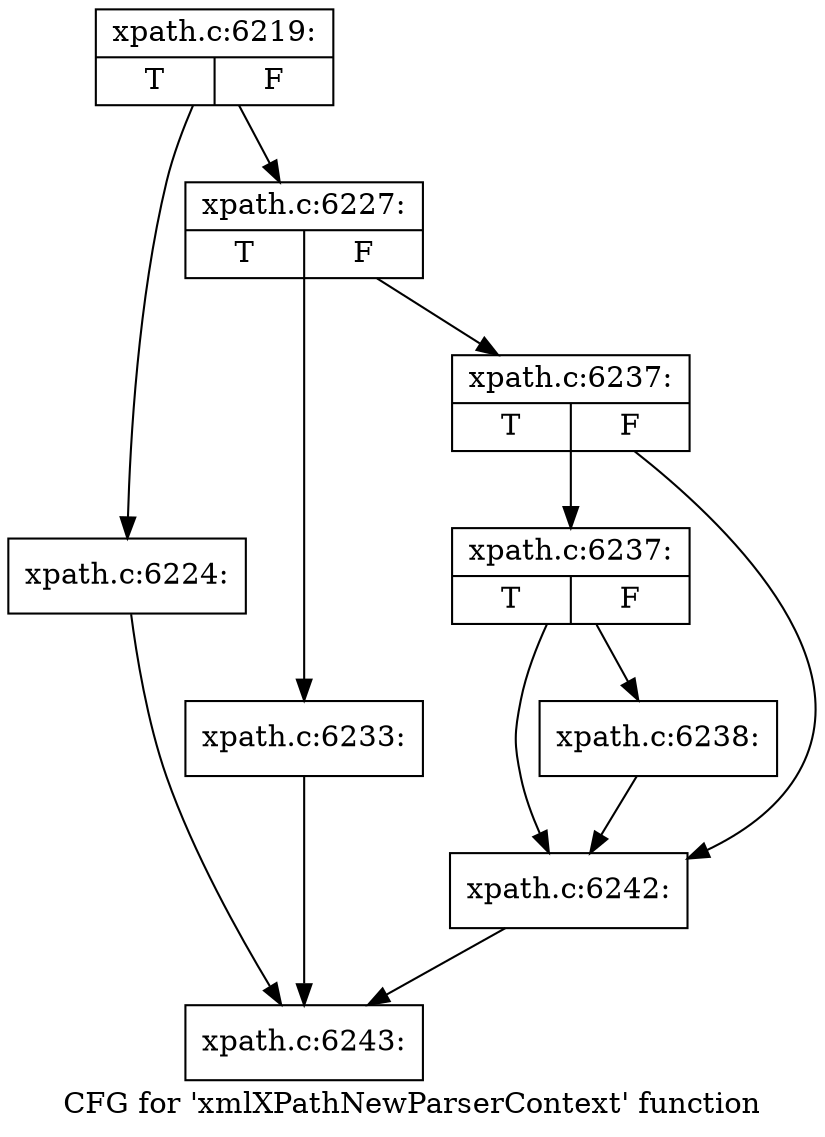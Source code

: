 digraph "CFG for 'xmlXPathNewParserContext' function" {
	label="CFG for 'xmlXPathNewParserContext' function";

	Node0x47e9c80 [shape=record,label="{xpath.c:6219:|{<s0>T|<s1>F}}"];
	Node0x47e9c80 -> Node0x491a1d0;
	Node0x47e9c80 -> Node0x491a220;
	Node0x491a1d0 [shape=record,label="{xpath.c:6224:}"];
	Node0x491a1d0 -> Node0x47e9fb0;
	Node0x491a220 [shape=record,label="{xpath.c:6227:|{<s0>T|<s1>F}}"];
	Node0x491a220 -> Node0x491bca0;
	Node0x491a220 -> Node0x491c0b0;
	Node0x491bca0 [shape=record,label="{xpath.c:6233:}"];
	Node0x491bca0 -> Node0x47e9fb0;
	Node0x491c0b0 [shape=record,label="{xpath.c:6237:|{<s0>T|<s1>F}}"];
	Node0x491c0b0 -> Node0x491c980;
	Node0x491c0b0 -> Node0x491c930;
	Node0x491c980 [shape=record,label="{xpath.c:6237:|{<s0>T|<s1>F}}"];
	Node0x491c980 -> Node0x491c8e0;
	Node0x491c980 -> Node0x491c930;
	Node0x491c8e0 [shape=record,label="{xpath.c:6238:}"];
	Node0x491c8e0 -> Node0x491c930;
	Node0x491c930 [shape=record,label="{xpath.c:6242:}"];
	Node0x491c930 -> Node0x47e9fb0;
	Node0x47e9fb0 [shape=record,label="{xpath.c:6243:}"];
}
